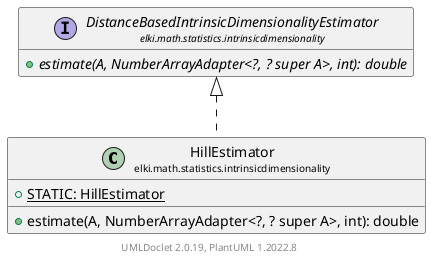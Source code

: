 @startuml
    remove .*\.(Instance|Par|Parameterizer|Factory)$
    set namespaceSeparator none
    hide empty fields
    hide empty methods

    class "<size:14>HillEstimator\n<size:10>elki.math.statistics.intrinsicdimensionality" as elki.math.statistics.intrinsicdimensionality.HillEstimator [[HillEstimator.html]] {
        {static} +STATIC: HillEstimator
        +estimate(A, NumberArrayAdapter<?, ? super A>, int): double
    }

    interface "<size:14>DistanceBasedIntrinsicDimensionalityEstimator\n<size:10>elki.math.statistics.intrinsicdimensionality" as elki.math.statistics.intrinsicdimensionality.DistanceBasedIntrinsicDimensionalityEstimator [[DistanceBasedIntrinsicDimensionalityEstimator.html]] {
        {abstract} +estimate(A, NumberArrayAdapter<?, ? super A>, int): double
    }
    class "<size:14>HillEstimator.Par\n<size:10>elki.math.statistics.intrinsicdimensionality" as elki.math.statistics.intrinsicdimensionality.HillEstimator.Par [[HillEstimator.Par.html]]

    elki.math.statistics.intrinsicdimensionality.DistanceBasedIntrinsicDimensionalityEstimator <|.. elki.math.statistics.intrinsicdimensionality.HillEstimator
    elki.math.statistics.intrinsicdimensionality.HillEstimator +-- elki.math.statistics.intrinsicdimensionality.HillEstimator.Par

    center footer UMLDoclet 2.0.19, PlantUML 1.2022.8
@enduml
